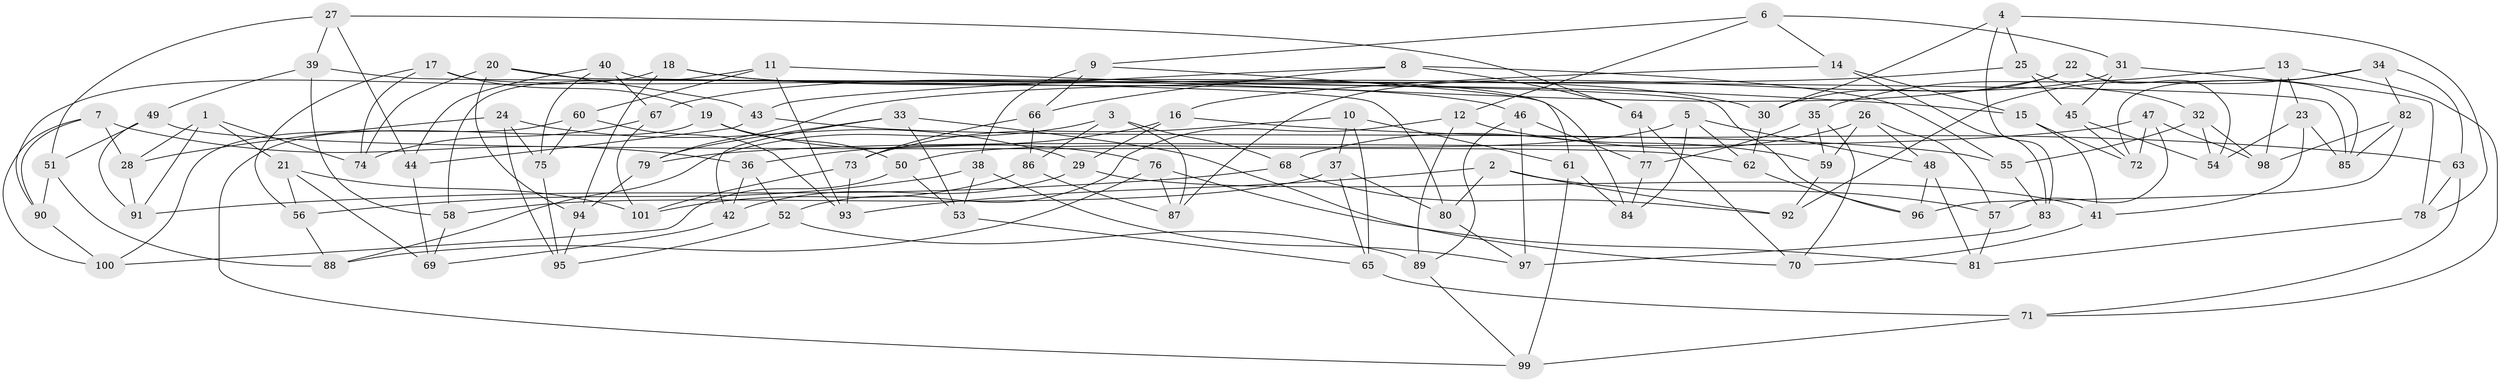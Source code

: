 // coarse degree distribution, {4: 0.38095238095238093, 6: 0.42857142857142855, 5: 0.1746031746031746, 3: 0.015873015873015872}
// Generated by graph-tools (version 1.1) at 2025/24/03/03/25 07:24:28]
// undirected, 101 vertices, 202 edges
graph export_dot {
graph [start="1"]
  node [color=gray90,style=filled];
  1;
  2;
  3;
  4;
  5;
  6;
  7;
  8;
  9;
  10;
  11;
  12;
  13;
  14;
  15;
  16;
  17;
  18;
  19;
  20;
  21;
  22;
  23;
  24;
  25;
  26;
  27;
  28;
  29;
  30;
  31;
  32;
  33;
  34;
  35;
  36;
  37;
  38;
  39;
  40;
  41;
  42;
  43;
  44;
  45;
  46;
  47;
  48;
  49;
  50;
  51;
  52;
  53;
  54;
  55;
  56;
  57;
  58;
  59;
  60;
  61;
  62;
  63;
  64;
  65;
  66;
  67;
  68;
  69;
  70;
  71;
  72;
  73;
  74;
  75;
  76;
  77;
  78;
  79;
  80;
  81;
  82;
  83;
  84;
  85;
  86;
  87;
  88;
  89;
  90;
  91;
  92;
  93;
  94;
  95;
  96;
  97;
  98;
  99;
  100;
  101;
  1 -- 74;
  1 -- 28;
  1 -- 91;
  1 -- 21;
  2 -- 93;
  2 -- 80;
  2 -- 92;
  2 -- 57;
  3 -- 87;
  3 -- 86;
  3 -- 88;
  3 -- 68;
  4 -- 78;
  4 -- 83;
  4 -- 30;
  4 -- 25;
  5 -- 50;
  5 -- 62;
  5 -- 84;
  5 -- 48;
  6 -- 14;
  6 -- 31;
  6 -- 9;
  6 -- 12;
  7 -- 28;
  7 -- 36;
  7 -- 100;
  7 -- 90;
  8 -- 66;
  8 -- 64;
  8 -- 55;
  8 -- 43;
  9 -- 61;
  9 -- 66;
  9 -- 38;
  10 -- 73;
  10 -- 37;
  10 -- 61;
  10 -- 65;
  11 -- 60;
  11 -- 93;
  11 -- 58;
  11 -- 15;
  12 -- 52;
  12 -- 89;
  12 -- 59;
  13 -- 98;
  13 -- 71;
  13 -- 23;
  13 -- 35;
  14 -- 83;
  14 -- 16;
  14 -- 15;
  15 -- 72;
  15 -- 41;
  16 -- 29;
  16 -- 63;
  16 -- 36;
  17 -- 56;
  17 -- 74;
  17 -- 19;
  17 -- 84;
  18 -- 94;
  18 -- 90;
  18 -- 30;
  18 -- 46;
  19 -- 99;
  19 -- 76;
  19 -- 50;
  20 -- 94;
  20 -- 74;
  20 -- 43;
  20 -- 80;
  21 -- 101;
  21 -- 56;
  21 -- 69;
  22 -- 85;
  22 -- 54;
  22 -- 67;
  22 -- 30;
  23 -- 54;
  23 -- 41;
  23 -- 85;
  24 -- 75;
  24 -- 95;
  24 -- 29;
  24 -- 28;
  25 -- 32;
  25 -- 79;
  25 -- 45;
  26 -- 59;
  26 -- 57;
  26 -- 48;
  26 -- 68;
  27 -- 39;
  27 -- 51;
  27 -- 44;
  27 -- 64;
  28 -- 91;
  29 -- 42;
  29 -- 41;
  30 -- 62;
  31 -- 87;
  31 -- 45;
  31 -- 78;
  32 -- 55;
  32 -- 98;
  32 -- 54;
  33 -- 70;
  33 -- 79;
  33 -- 53;
  33 -- 42;
  34 -- 92;
  34 -- 63;
  34 -- 82;
  34 -- 72;
  35 -- 77;
  35 -- 59;
  35 -- 70;
  36 -- 42;
  36 -- 52;
  37 -- 80;
  37 -- 65;
  37 -- 58;
  38 -- 53;
  38 -- 56;
  38 -- 97;
  39 -- 58;
  39 -- 96;
  39 -- 49;
  40 -- 67;
  40 -- 75;
  40 -- 85;
  40 -- 44;
  41 -- 70;
  42 -- 69;
  43 -- 44;
  43 -- 55;
  44 -- 69;
  45 -- 54;
  45 -- 72;
  46 -- 77;
  46 -- 89;
  46 -- 97;
  47 -- 57;
  47 -- 98;
  47 -- 72;
  47 -- 79;
  48 -- 96;
  48 -- 81;
  49 -- 91;
  49 -- 62;
  49 -- 51;
  50 -- 100;
  50 -- 53;
  51 -- 88;
  51 -- 90;
  52 -- 95;
  52 -- 89;
  53 -- 65;
  55 -- 83;
  56 -- 88;
  57 -- 81;
  58 -- 69;
  59 -- 92;
  60 -- 93;
  60 -- 75;
  60 -- 100;
  61 -- 84;
  61 -- 99;
  62 -- 96;
  63 -- 78;
  63 -- 71;
  64 -- 77;
  64 -- 70;
  65 -- 71;
  66 -- 86;
  66 -- 73;
  67 -- 74;
  67 -- 101;
  68 -- 92;
  68 -- 91;
  71 -- 99;
  73 -- 93;
  73 -- 101;
  75 -- 95;
  76 -- 81;
  76 -- 87;
  76 -- 88;
  77 -- 84;
  78 -- 81;
  79 -- 94;
  80 -- 97;
  82 -- 85;
  82 -- 96;
  82 -- 98;
  83 -- 97;
  86 -- 87;
  86 -- 101;
  89 -- 99;
  90 -- 100;
  94 -- 95;
}
